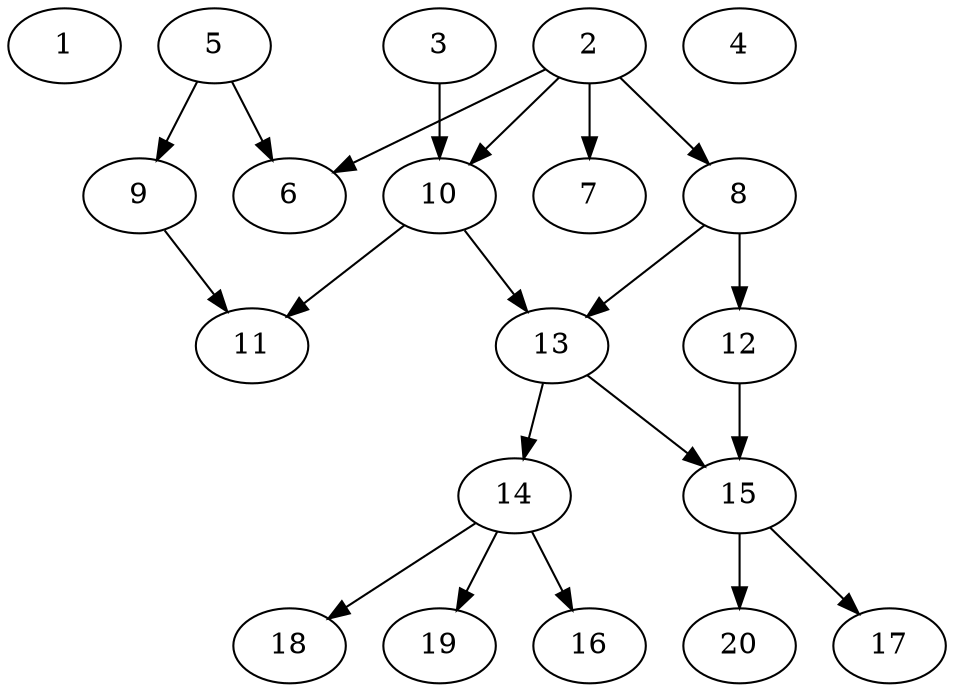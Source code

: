 // DAG automatically generated by daggen at Sat Jul 27 15:37:47 2019
// ./daggen --dot -n 20 --ccr 0.5 --fat 0.5 --regular 0.5 --density 0.4 --mindata 5242880 --maxdata 52428800 
digraph G {
  1 [size="63602688", alpha="0.02", expect_size="31801344"] 
  2 [size="36370432", alpha="0.05", expect_size="18185216"] 
  2 -> 6 [size ="18185216"]
  2 -> 7 [size ="18185216"]
  2 -> 8 [size ="18185216"]
  2 -> 10 [size ="18185216"]
  3 [size="18636800", alpha="0.10", expect_size="9318400"] 
  3 -> 10 [size ="9318400"]
  4 [size="48113664", alpha="0.19", expect_size="24056832"] 
  5 [size="49883136", alpha="0.10", expect_size="24941568"] 
  5 -> 6 [size ="24941568"]
  5 -> 9 [size ="24941568"]
  6 [size="64755712", alpha="0.10", expect_size="32377856"] 
  7 [size="96620544", alpha="0.15", expect_size="48310272"] 
  8 [size="80490496", alpha="0.15", expect_size="40245248"] 
  8 -> 12 [size ="40245248"]
  8 -> 13 [size ="40245248"]
  9 [size="34199552", alpha="0.13", expect_size="17099776"] 
  9 -> 11 [size ="17099776"]
  10 [size="26861568", alpha="0.14", expect_size="13430784"] 
  10 -> 11 [size ="13430784"]
  10 -> 13 [size ="13430784"]
  11 [size="21643264", alpha="0.01", expect_size="10821632"] 
  12 [size="29149184", alpha="0.18", expect_size="14574592"] 
  12 -> 15 [size ="14574592"]
  13 [size="53714944", alpha="0.14", expect_size="26857472"] 
  13 -> 14 [size ="26857472"]
  13 -> 15 [size ="26857472"]
  14 [size="100671488", alpha="0.01", expect_size="50335744"] 
  14 -> 16 [size ="50335744"]
  14 -> 18 [size ="50335744"]
  14 -> 19 [size ="50335744"]
  15 [size="94003200", alpha="0.01", expect_size="47001600"] 
  15 -> 17 [size ="47001600"]
  15 -> 20 [size ="47001600"]
  16 [size="45703168", alpha="0.16", expect_size="22851584"] 
  17 [size="95135744", alpha="0.02", expect_size="47567872"] 
  18 [size="72675328", alpha="0.04", expect_size="36337664"] 
  19 [size="47525888", alpha="0.03", expect_size="23762944"] 
  20 [size="14352384", alpha="0.09", expect_size="7176192"] 
}
